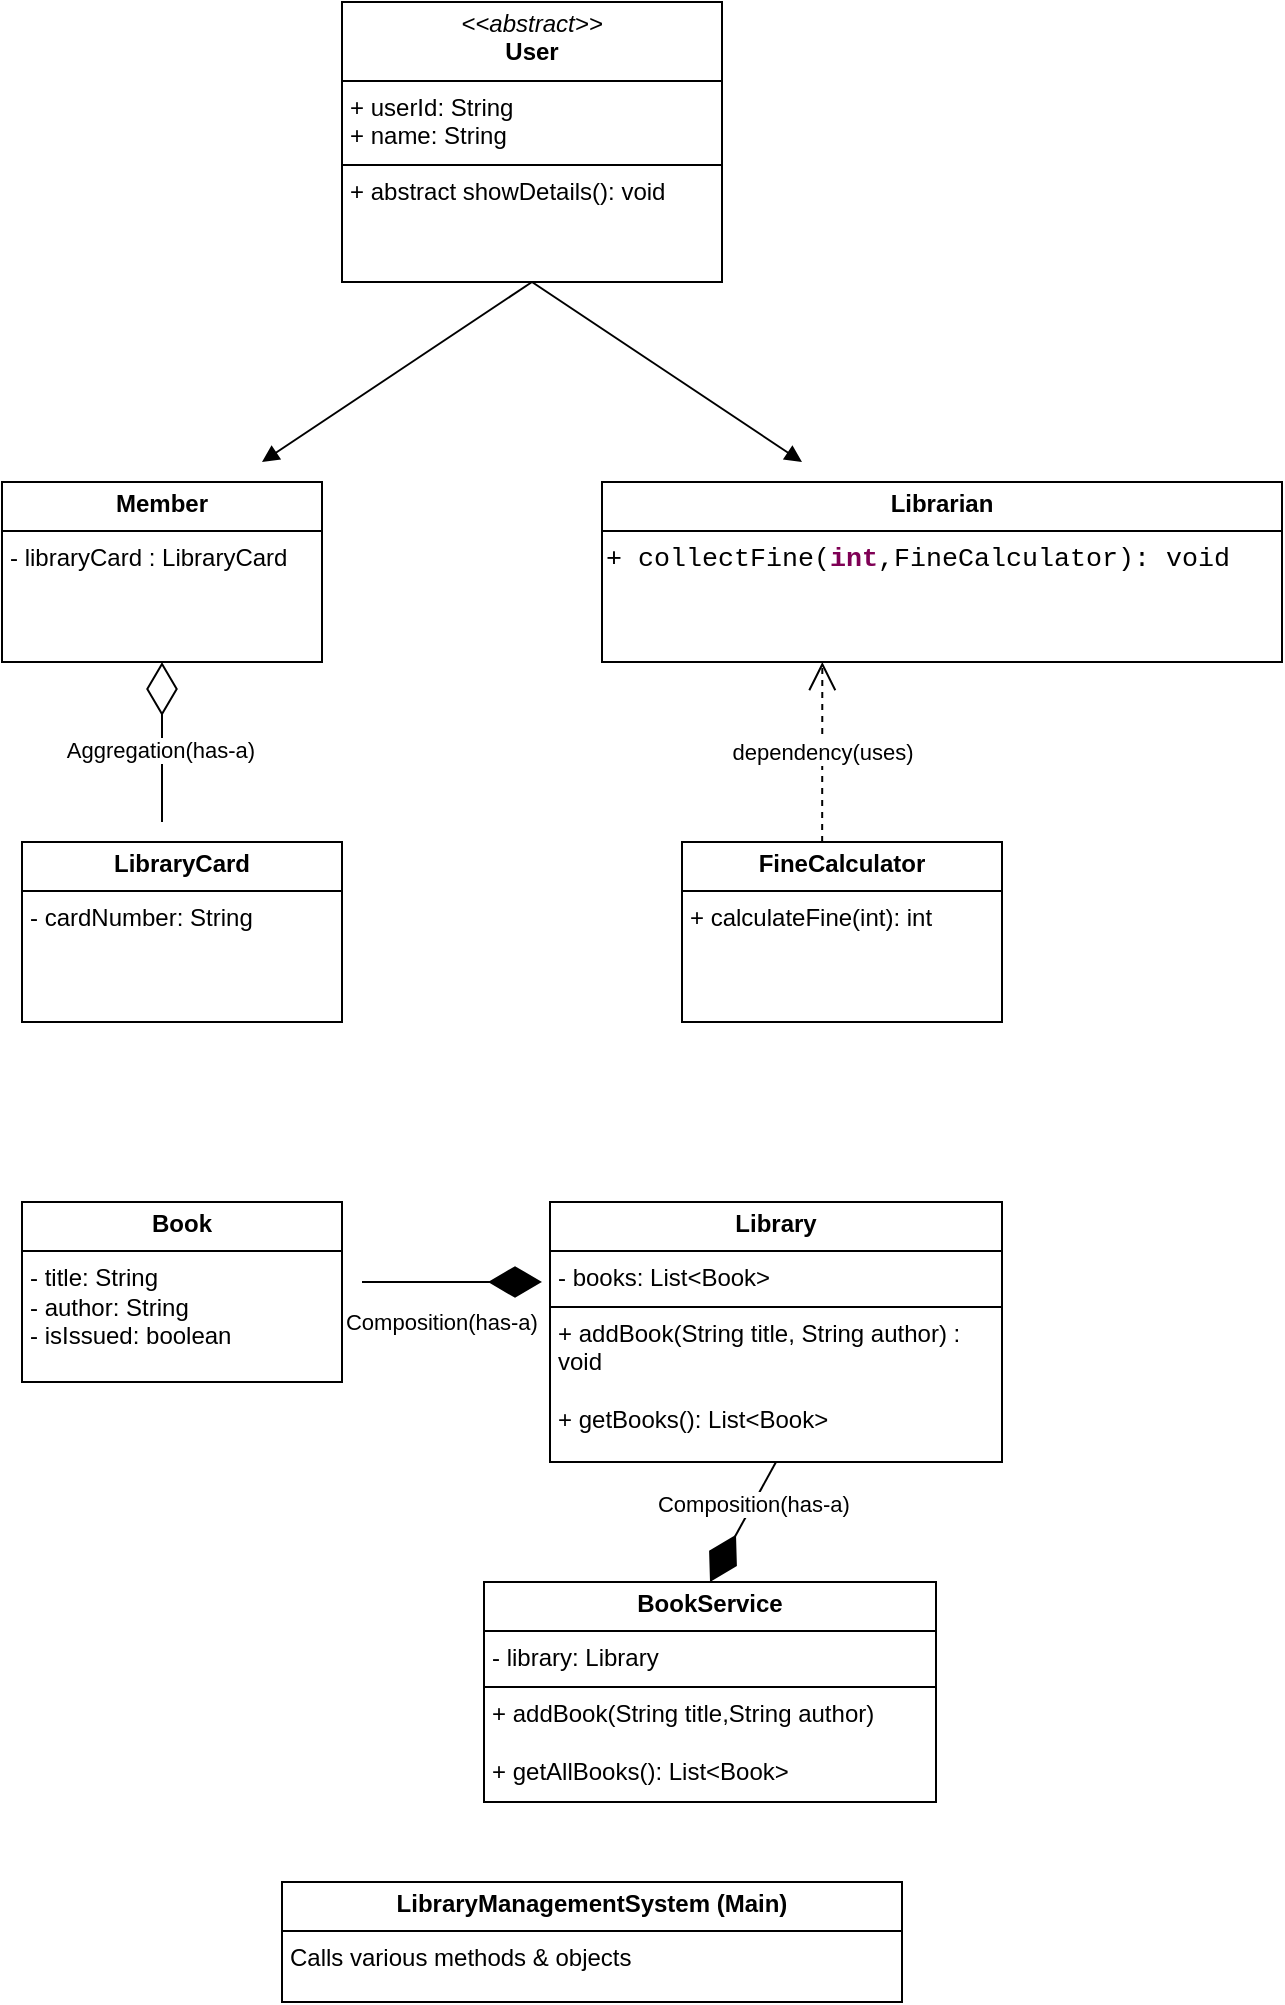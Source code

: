 <mxfile version="26.1.1">
  <diagram name="Page-1" id="TlRTaC6ACZ7GqZEQdXVf">
    <mxGraphModel dx="880" dy="452" grid="1" gridSize="10" guides="1" tooltips="1" connect="1" arrows="1" fold="1" page="1" pageScale="1" pageWidth="827" pageHeight="1169" math="0" shadow="0">
      <root>
        <mxCell id="0" />
        <mxCell id="1" parent="0" />
        <mxCell id="JXJF9j_uLF77n3XniTB5-1" value="&lt;p style=&quot;margin:0px;margin-top:4px;text-align:center;&quot;&gt;&lt;i&gt;&amp;lt;&amp;lt;abstract&amp;gt;&amp;gt;&lt;/i&gt;&lt;br&gt;&lt;b&gt;User&lt;/b&gt;&lt;/p&gt;&lt;hr size=&quot;1&quot; style=&quot;border-style:solid;&quot;&gt;&lt;p style=&quot;margin:0px;margin-left:4px;&quot;&gt;+ userId: String&lt;br&gt;+ name: String&lt;/p&gt;&lt;hr size=&quot;1&quot; style=&quot;border-style:solid;&quot;&gt;&lt;p style=&quot;margin:0px;margin-left:4px;&quot;&gt;+ abstract showDetails(): void&lt;br&gt;&lt;br&gt;&lt;/p&gt;" style="verticalAlign=top;align=left;overflow=fill;html=1;whiteSpace=wrap;" parent="1" vertex="1">
          <mxGeometry x="230" y="70" width="190" height="140" as="geometry" />
        </mxCell>
        <mxCell id="JXJF9j_uLF77n3XniTB5-4" value="&lt;p style=&quot;margin:0px;margin-top:4px;text-align:center;&quot;&gt;&lt;b&gt;Member&lt;/b&gt;&lt;/p&gt;&lt;hr size=&quot;1&quot; style=&quot;border-style:solid;&quot;&gt;&lt;p style=&quot;margin:0px;margin-left:4px;&quot;&gt;- libraryCard : LibraryCard&lt;/p&gt;&lt;p style=&quot;margin:0px;margin-left:4px;&quot;&gt;&lt;br&gt;&lt;/p&gt;" style="verticalAlign=top;align=left;overflow=fill;html=1;whiteSpace=wrap;" parent="1" vertex="1">
          <mxGeometry x="60" y="310" width="160" height="90" as="geometry" />
        </mxCell>
        <mxCell id="JXJF9j_uLF77n3XniTB5-5" value="&lt;p style=&quot;margin:0px;margin-top:4px;text-align:center;&quot;&gt;&lt;b&gt;Librarian&lt;/b&gt;&lt;/p&gt;&lt;hr size=&quot;1&quot; style=&quot;border-style:solid;&quot;&gt;&lt;div style=&quot;padding: 0px 0px 0px 2px;&quot;&gt;&lt;div style=&quot;font-family: &amp;quot;Courier New&amp;quot;; font-size: 10pt; white-space: pre;&quot;&gt;&lt;p style=&quot;margin: 0px;&quot;&gt;&lt;font style=&quot;background-color: light-dark(#ffffff, var(--ge-dark-color, #121212));&quot;&gt;+ collectFine(&lt;span style=&quot;font-weight: bold; color: rgb(127, 0, 85);&quot;&gt;int&lt;/span&gt;,FineCalculator): void&lt;/font&gt;&lt;/p&gt;&lt;/div&gt;&lt;/div&gt;&lt;p style=&quot;margin:0px;margin-left:4px;&quot;&gt;&lt;br&gt;&lt;/p&gt;" style="verticalAlign=top;align=left;overflow=fill;html=1;whiteSpace=wrap;" parent="1" vertex="1">
          <mxGeometry x="360" y="310" width="340" height="90" as="geometry" />
        </mxCell>
        <mxCell id="JXJF9j_uLF77n3XniTB5-6" value="&lt;p style=&quot;margin:0px;margin-top:4px;text-align:center;&quot;&gt;&lt;b&gt;LibraryCard&lt;/b&gt;&lt;/p&gt;&lt;hr size=&quot;1&quot; style=&quot;border-style:solid;&quot;&gt;&lt;p style=&quot;margin:0px;margin-left:4px;&quot;&gt;- cardNumber: String&lt;/p&gt;&lt;p style=&quot;margin:0px;margin-left:4px;&quot;&gt;&lt;br&gt;&lt;/p&gt;" style="verticalAlign=top;align=left;overflow=fill;html=1;whiteSpace=wrap;" parent="1" vertex="1">
          <mxGeometry x="70" y="490" width="160" height="90" as="geometry" />
        </mxCell>
        <mxCell id="JXJF9j_uLF77n3XniTB5-7" value="&lt;p style=&quot;margin:0px;margin-top:4px;text-align:center;&quot;&gt;&lt;b&gt;FineCalculator&lt;/b&gt;&lt;/p&gt;&lt;hr size=&quot;1&quot; style=&quot;border-style:solid;&quot;&gt;&lt;p style=&quot;margin:0px;margin-left:4px;&quot;&gt;+ calculateFine(int): int&lt;/p&gt;" style="verticalAlign=top;align=left;overflow=fill;html=1;whiteSpace=wrap;" parent="1" vertex="1">
          <mxGeometry x="400" y="490" width="160" height="90" as="geometry" />
        </mxCell>
        <mxCell id="JXJF9j_uLF77n3XniTB5-8" value="&lt;p style=&quot;margin:0px;margin-top:4px;text-align:center;&quot;&gt;&lt;b&gt;Book&lt;/b&gt;&lt;/p&gt;&lt;hr size=&quot;1&quot; style=&quot;border-style:solid;&quot;&gt;&lt;p style=&quot;margin:0px;margin-left:4px;&quot;&gt;- title: String&lt;/p&gt;&lt;p style=&quot;margin:0px;margin-left:4px;&quot;&gt;- author: String&lt;br&gt;&lt;/p&gt;&lt;p style=&quot;margin:0px;margin-left:4px;&quot;&gt;- isIssued: boolean&lt;br&gt;&lt;/p&gt;&lt;p style=&quot;margin:0px;margin-left:4px;&quot;&gt;&lt;br&gt;&lt;/p&gt;" style="verticalAlign=top;align=left;overflow=fill;html=1;whiteSpace=wrap;" parent="1" vertex="1">
          <mxGeometry x="70" y="670" width="160" height="90" as="geometry" />
        </mxCell>
        <mxCell id="JXJF9j_uLF77n3XniTB5-9" value="&lt;p style=&quot;margin:0px;margin-top:4px;text-align:center;&quot;&gt;&lt;b&gt;Library&lt;/b&gt;&lt;br&gt;&lt;/p&gt;&lt;hr size=&quot;1&quot; style=&quot;border-style:solid;&quot;&gt;&lt;p style=&quot;margin:0px;margin-left:4px;&quot;&gt;- books: List&amp;lt;Book&amp;gt;&lt;br&gt;&lt;/p&gt;&lt;hr size=&quot;1&quot; style=&quot;border-style:solid;&quot;&gt;&lt;p style=&quot;margin:0px;margin-left:4px;&quot;&gt;+ addBook(String title, String author) : void&lt;br&gt;&lt;/p&gt;&lt;p style=&quot;margin:0px;margin-left:4px;&quot;&gt;&lt;br&gt;&lt;/p&gt;&lt;p style=&quot;margin:0px;margin-left:4px;&quot;&gt;+ getBooks(): List&amp;lt;Book&amp;gt;&lt;br&gt;&lt;/p&gt;" style="verticalAlign=top;align=left;overflow=fill;html=1;whiteSpace=wrap;" parent="1" vertex="1">
          <mxGeometry x="334" y="670" width="226" height="130" as="geometry" />
        </mxCell>
        <mxCell id="JXJF9j_uLF77n3XniTB5-10" value="&lt;p style=&quot;margin:0px;margin-top:4px;text-align:center;&quot;&gt;&lt;b&gt;BookService&lt;/b&gt;&lt;br&gt;&lt;/p&gt;&lt;hr size=&quot;1&quot; style=&quot;border-style:solid;&quot;&gt;&lt;p style=&quot;margin:0px;margin-left:4px;&quot;&gt;- library: Library&lt;br&gt;&lt;/p&gt;&lt;hr size=&quot;1&quot; style=&quot;border-style:solid;&quot;&gt;&lt;p style=&quot;margin:0px;margin-left:4px;&quot;&gt;+ addBook(String title,String author)&amp;nbsp;&lt;/p&gt;&lt;p style=&quot;margin:0px;margin-left:4px;&quot;&gt;&lt;br&gt;&lt;/p&gt;&lt;p style=&quot;margin:0px;margin-left:4px;&quot;&gt;+ getAllBooks(): List&amp;lt;Book&amp;gt;&amp;nbsp;&lt;br&gt;&lt;/p&gt;" style="verticalAlign=top;align=left;overflow=fill;html=1;whiteSpace=wrap;" parent="1" vertex="1">
          <mxGeometry x="301" y="860" width="226" height="110" as="geometry" />
        </mxCell>
        <mxCell id="JXJF9j_uLF77n3XniTB5-11" value="&lt;p style=&quot;margin:0px;margin-top:4px;text-align:center;&quot;&gt;&lt;b&gt;LibraryManagementSystem (Main)&lt;/b&gt;&lt;br&gt;&lt;/p&gt;&lt;hr size=&quot;1&quot; style=&quot;border-style:solid;&quot;&gt;&lt;p style=&quot;margin:0px;margin-left:4px;&quot;&gt;Calls various methods &amp;amp; objects&lt;/p&gt;&lt;p style=&quot;margin:0px;margin-left:4px;&quot;&gt;&lt;br&gt;&lt;/p&gt;" style="verticalAlign=top;align=left;overflow=fill;html=1;whiteSpace=wrap;direction=south;" parent="1" vertex="1">
          <mxGeometry x="200" y="1010" width="310" height="60" as="geometry" />
        </mxCell>
        <mxCell id="JXJF9j_uLF77n3XniTB5-23" value="" style="html=1;verticalAlign=bottom;endArrow=block;curved=0;rounded=0;exitX=0.5;exitY=1;exitDx=0;exitDy=0;" parent="1" source="JXJF9j_uLF77n3XniTB5-1" edge="1">
          <mxGeometry width="80" relative="1" as="geometry">
            <mxPoint x="370" y="290" as="sourcePoint" />
            <mxPoint x="460" y="300" as="targetPoint" />
          </mxGeometry>
        </mxCell>
        <mxCell id="JXJF9j_uLF77n3XniTB5-24" value="" style="html=1;verticalAlign=bottom;endArrow=block;curved=0;rounded=0;exitX=0.5;exitY=1;exitDx=0;exitDy=0;" parent="1" source="JXJF9j_uLF77n3XniTB5-1" edge="1">
          <mxGeometry width="80" relative="1" as="geometry">
            <mxPoint x="300" y="230" as="sourcePoint" />
            <mxPoint x="190" y="300" as="targetPoint" />
          </mxGeometry>
        </mxCell>
        <mxCell id="JXJF9j_uLF77n3XniTB5-25" value="" style="endArrow=diamondThin;endFill=0;endSize=24;html=1;rounded=0;entryX=0.5;entryY=1;entryDx=0;entryDy=0;" parent="1" target="JXJF9j_uLF77n3XniTB5-4" edge="1">
          <mxGeometry width="160" relative="1" as="geometry">
            <mxPoint x="140" y="480" as="sourcePoint" />
            <mxPoint x="139.5" y="490" as="targetPoint" />
          </mxGeometry>
        </mxCell>
        <mxCell id="JXJF9j_uLF77n3XniTB5-27" value="Aggregation(has-a)" style="edgeLabel;html=1;align=center;verticalAlign=middle;resizable=0;points=[];" parent="JXJF9j_uLF77n3XniTB5-25" vertex="1" connectable="0">
          <mxGeometry x="-0.1" y="1" relative="1" as="geometry">
            <mxPoint as="offset" />
          </mxGeometry>
        </mxCell>
        <mxCell id="JXJF9j_uLF77n3XniTB5-26" value="dependency(uses)" style="endArrow=open;endSize=12;dashed=1;html=1;rounded=0;exitX=0.438;exitY=0;exitDx=0;exitDy=0;exitPerimeter=0;entryX=0.324;entryY=1;entryDx=0;entryDy=0;entryPerimeter=0;" parent="1" source="JXJF9j_uLF77n3XniTB5-7" target="JXJF9j_uLF77n3XniTB5-5" edge="1">
          <mxGeometry width="160" relative="1" as="geometry">
            <mxPoint x="330" y="490" as="sourcePoint" />
            <mxPoint x="474" y="402" as="targetPoint" />
          </mxGeometry>
        </mxCell>
        <mxCell id="JXJF9j_uLF77n3XniTB5-28" value="" style="endArrow=diamondThin;endFill=1;endSize=24;html=1;rounded=0;entryX=0.5;entryY=0;entryDx=0;entryDy=0;exitX=0.5;exitY=1;exitDx=0;exitDy=0;" parent="1" source="JXJF9j_uLF77n3XniTB5-9" target="JXJF9j_uLF77n3XniTB5-10" edge="1">
          <mxGeometry width="160" relative="1" as="geometry">
            <mxPoint x="330" y="790" as="sourcePoint" />
            <mxPoint x="490" y="790" as="targetPoint" />
          </mxGeometry>
        </mxCell>
        <mxCell id="JXJF9j_uLF77n3XniTB5-29" value="Composition(has-a)&amp;nbsp;" style="edgeLabel;html=1;align=center;verticalAlign=middle;resizable=0;points=[];" parent="JXJF9j_uLF77n3XniTB5-28" vertex="1" connectable="0">
          <mxGeometry x="-0.314" y="1" relative="1" as="geometry">
            <mxPoint as="offset" />
          </mxGeometry>
        </mxCell>
        <mxCell id="JXJF9j_uLF77n3XniTB5-30" value="" style="endArrow=diamondThin;endFill=1;endSize=24;html=1;rounded=0;" parent="1" edge="1">
          <mxGeometry width="160" relative="1" as="geometry">
            <mxPoint x="240" y="710" as="sourcePoint" />
            <mxPoint x="330" y="710" as="targetPoint" />
          </mxGeometry>
        </mxCell>
        <mxCell id="JXJF9j_uLF77n3XniTB5-31" value="Composition(has-a)&amp;nbsp;" style="edgeLabel;html=1;align=center;verticalAlign=middle;resizable=0;points=[];" parent="JXJF9j_uLF77n3XniTB5-30" vertex="1" connectable="0">
          <mxGeometry x="-0.314" y="1" relative="1" as="geometry">
            <mxPoint x="10" y="21" as="offset" />
          </mxGeometry>
        </mxCell>
      </root>
    </mxGraphModel>
  </diagram>
</mxfile>
